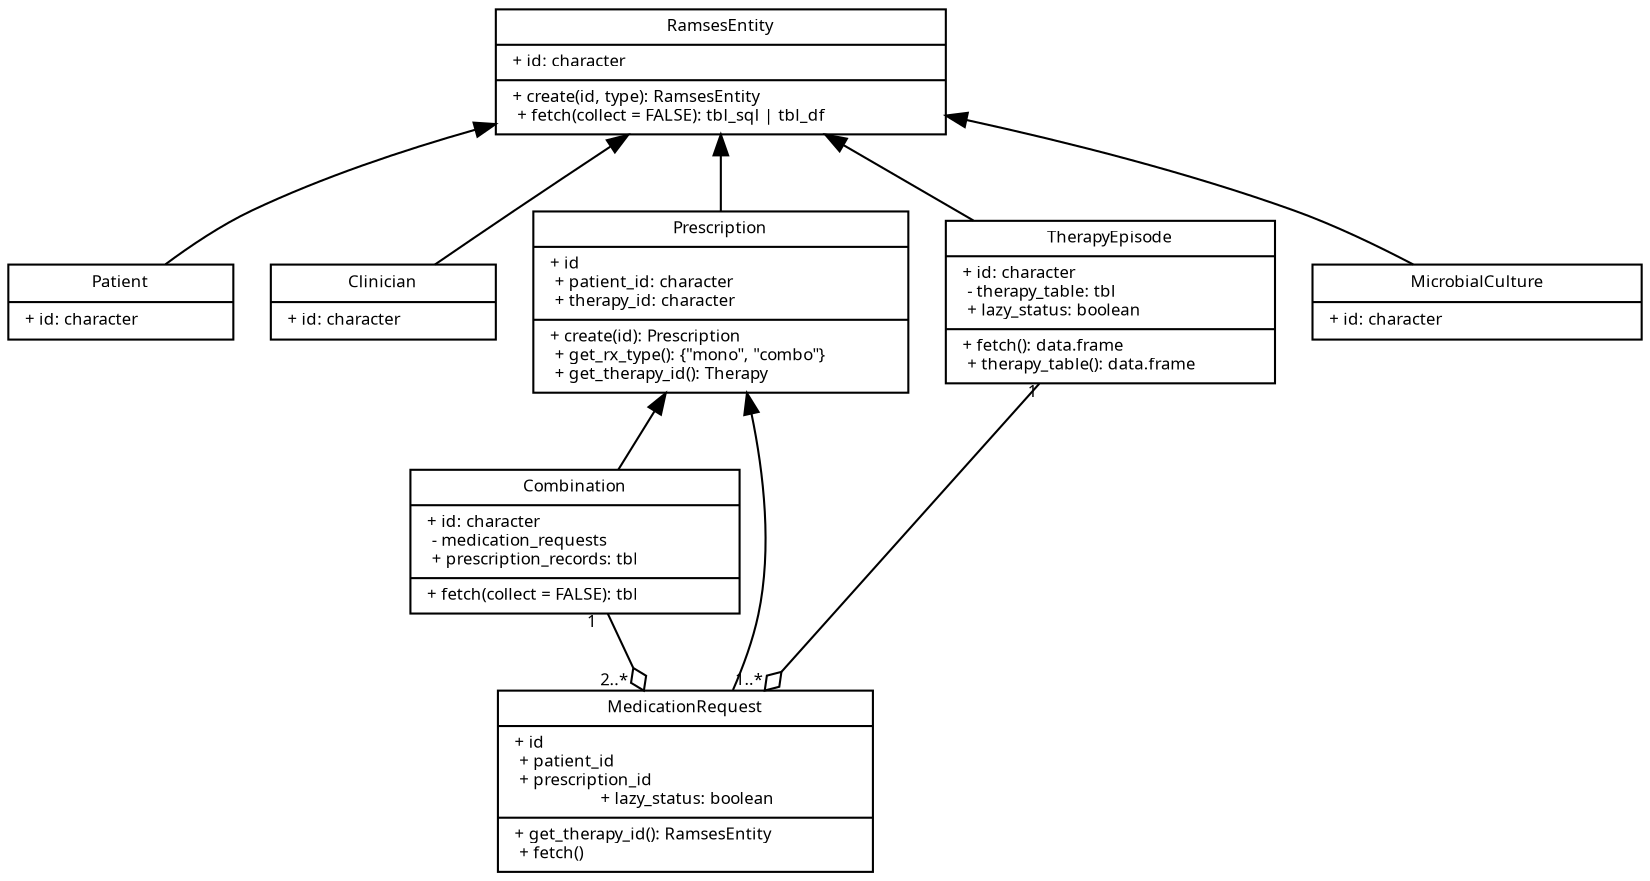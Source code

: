 digraph G {
  fontsize = 8

  node [
          fontname = "Droid Sans Mono"
          fontsize = 8
          shape = "record"
          width = 1.5
  ]

  edge [
          fontname = "Droid Sans Mono"
          fontsize = 8
  ]
 
RamsesEntity [
  width = 3
  label = "{RamsesEntity|
  + id: character\l|
  
  + create(id, type): RamsesEntity\l
  + fetch(collect = FALSE): tbl_sql \| tbl_df \l}"
]

Patient [
  label = "{Patient|
  + id: character\l}"
]

Clinician [
  label = "{Clinician|
  + id: character\l}"
]

Prescription [
  width = 2.5
  label = "{Prescription|
  + id\l
  + patient_id: character\l
  + therapy_id: character\l|
  
  + create(id): Prescription\l
  + get_rx_type(): \{\"mono\", \"combo\"\}\l
  + get_therapy_id(): Therapy\l}"
]

Combination [
  width = 2.2
  label = "{Combination|
  + id: character\l
  - medication_requests\l
  + prescription_records: tbl\l|
  
  + fetch(collect = FALSE): tbl\l}"
]

MedicationRequest [
  width = 2.5
  label = "{MedicationRequest|
  + id \l
  + patient_id \l
  + prescription_id\l
  + lazy_status: boolean |
  
  + get_therapy_id(): RamsesEntity\l
  + fetch()\l}"
]

TherapyEpisode [
  width = 2.2
  label = "{TherapyEpisode|
  + id: character\l
  - therapy_table: tbl\l
  + lazy_status: boolean\l|
  
  + fetch(): data.frame\l
  + therapy_table(): data.frame\l}"
]

MicrobialCulture [
  width = 2.2
  label = "{MicrobialCulture|
  + id: character\l}"
]

/*
TherapyList [
label = "{TherapyList|\l+ id: list\l+ type: \"therapy-list\"\l- TherapyTable: tbl\l+ lazy_status: boolean\l|+ fetch(): data.frame\l + therapy_table(): list\l}"
]
*/

RamsesEntity -> Prescription [dir=back]
RamsesEntity -> Patient [dir=back]
RamsesEntity -> Clinician [dir=back]
RamsesEntity -> MicrobialCulture [dir=back]
RamsesEntity -> TherapyEpisode [dir=back]

Prescription -> Combination [dir=back] 
Prescription -> MedicationRequest [dir=back]
TherapyEpisode -> MedicationRequest [ constraint=false
  arrowhead=odiamond
  headlabel = "                   1..*"
  taillabel = "      1"]
Combination -> MedicationRequest [
  arrowhead=odiamond
  headlabel = "2..*   "
  taillabel = "1  "]

/*
TherapyEpisode -> TherapyList [constraint=false
  arrowtail=odiamond
  headlabel = "2..*  "
  taillabel = "0..*  "]
*/  
}